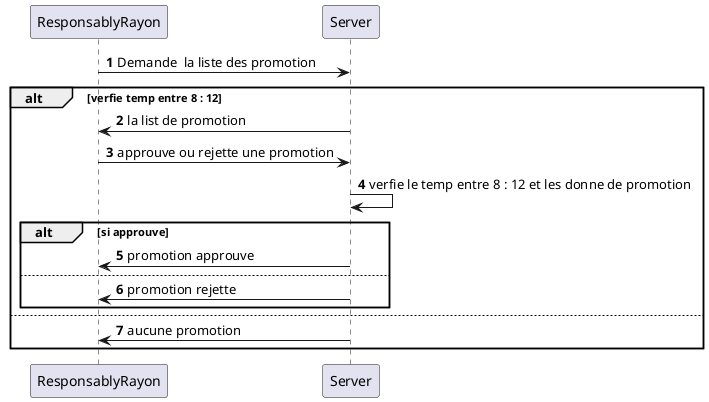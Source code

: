 @startuml
'https://plantuml.com/sequence-diagram

autonumber

ResponsablyRayon -> Server : Demande  la liste des promotion
alt verfie temp entre 8 : 12
    Server -> ResponsablyRayon : la list de promotion
    ResponsablyRayon -> Server : approuve ou rejette une promotion
    Server -> Server : verfie le temp entre 8 : 12 et les donne de promotion
   alt si approuve
        Server -> ResponsablyRayon : promotion approuve
    else
        Server -> ResponsablyRayon : promotion rejette
    end

else
    Server -> ResponsablyRayon : aucune promotion
end

@enduml